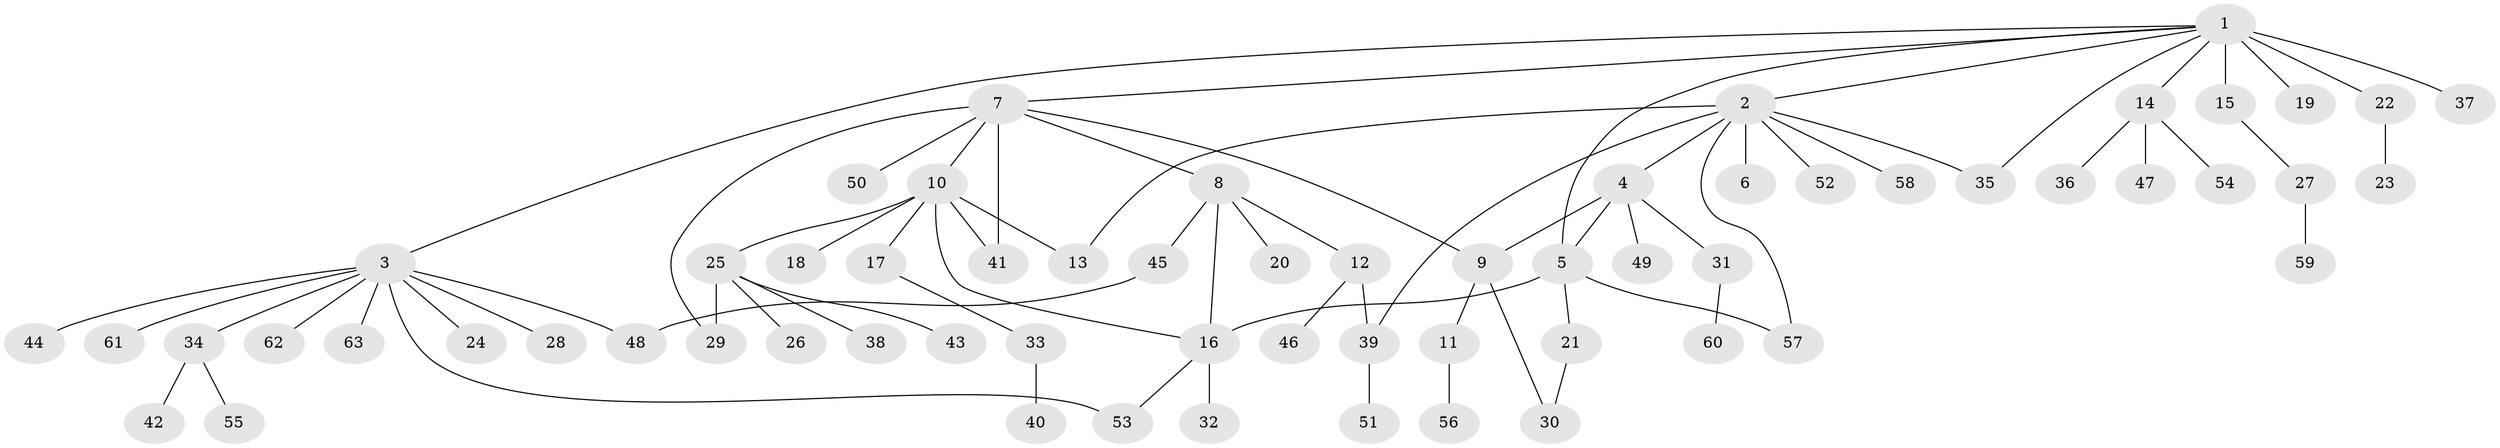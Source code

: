 // original degree distribution, {14: 0.008064516129032258, 11: 0.016129032258064516, 6: 0.024193548387096774, 10: 0.008064516129032258, 1: 0.5645161290322581, 2: 0.21774193548387097, 8: 0.024193548387096774, 5: 0.03225806451612903, 3: 0.06451612903225806, 4: 0.04032258064516129}
// Generated by graph-tools (version 1.1) at 2025/35/03/09/25 02:35:44]
// undirected, 63 vertices, 75 edges
graph export_dot {
graph [start="1"]
  node [color=gray90,style=filled];
  1;
  2;
  3;
  4;
  5;
  6;
  7;
  8;
  9;
  10;
  11;
  12;
  13;
  14;
  15;
  16;
  17;
  18;
  19;
  20;
  21;
  22;
  23;
  24;
  25;
  26;
  27;
  28;
  29;
  30;
  31;
  32;
  33;
  34;
  35;
  36;
  37;
  38;
  39;
  40;
  41;
  42;
  43;
  44;
  45;
  46;
  47;
  48;
  49;
  50;
  51;
  52;
  53;
  54;
  55;
  56;
  57;
  58;
  59;
  60;
  61;
  62;
  63;
  1 -- 2 [weight=1.0];
  1 -- 3 [weight=1.0];
  1 -- 5 [weight=1.0];
  1 -- 7 [weight=1.0];
  1 -- 14 [weight=1.0];
  1 -- 15 [weight=1.0];
  1 -- 19 [weight=4.0];
  1 -- 22 [weight=1.0];
  1 -- 35 [weight=1.0];
  1 -- 37 [weight=1.0];
  2 -- 4 [weight=1.0];
  2 -- 6 [weight=1.0];
  2 -- 13 [weight=1.0];
  2 -- 35 [weight=1.0];
  2 -- 39 [weight=1.0];
  2 -- 52 [weight=1.0];
  2 -- 57 [weight=1.0];
  2 -- 58 [weight=1.0];
  3 -- 24 [weight=1.0];
  3 -- 28 [weight=1.0];
  3 -- 34 [weight=1.0];
  3 -- 44 [weight=1.0];
  3 -- 48 [weight=1.0];
  3 -- 53 [weight=1.0];
  3 -- 61 [weight=1.0];
  3 -- 62 [weight=1.0];
  3 -- 63 [weight=1.0];
  4 -- 5 [weight=1.0];
  4 -- 9 [weight=1.0];
  4 -- 31 [weight=1.0];
  4 -- 49 [weight=1.0];
  5 -- 16 [weight=2.0];
  5 -- 21 [weight=4.0];
  5 -- 57 [weight=1.0];
  7 -- 8 [weight=1.0];
  7 -- 9 [weight=1.0];
  7 -- 10 [weight=1.0];
  7 -- 29 [weight=1.0];
  7 -- 41 [weight=1.0];
  7 -- 50 [weight=1.0];
  8 -- 12 [weight=1.0];
  8 -- 16 [weight=1.0];
  8 -- 20 [weight=1.0];
  8 -- 45 [weight=1.0];
  9 -- 11 [weight=1.0];
  9 -- 30 [weight=1.0];
  10 -- 13 [weight=1.0];
  10 -- 16 [weight=1.0];
  10 -- 17 [weight=1.0];
  10 -- 18 [weight=1.0];
  10 -- 25 [weight=1.0];
  10 -- 41 [weight=1.0];
  11 -- 56 [weight=1.0];
  12 -- 39 [weight=1.0];
  12 -- 46 [weight=3.0];
  14 -- 36 [weight=1.0];
  14 -- 47 [weight=2.0];
  14 -- 54 [weight=1.0];
  15 -- 27 [weight=2.0];
  16 -- 32 [weight=4.0];
  16 -- 53 [weight=1.0];
  17 -- 33 [weight=1.0];
  21 -- 30 [weight=1.0];
  22 -- 23 [weight=2.0];
  25 -- 26 [weight=1.0];
  25 -- 29 [weight=3.0];
  25 -- 38 [weight=1.0];
  25 -- 43 [weight=1.0];
  27 -- 59 [weight=1.0];
  31 -- 60 [weight=2.0];
  33 -- 40 [weight=3.0];
  34 -- 42 [weight=1.0];
  34 -- 55 [weight=1.0];
  39 -- 51 [weight=2.0];
  45 -- 48 [weight=1.0];
}
